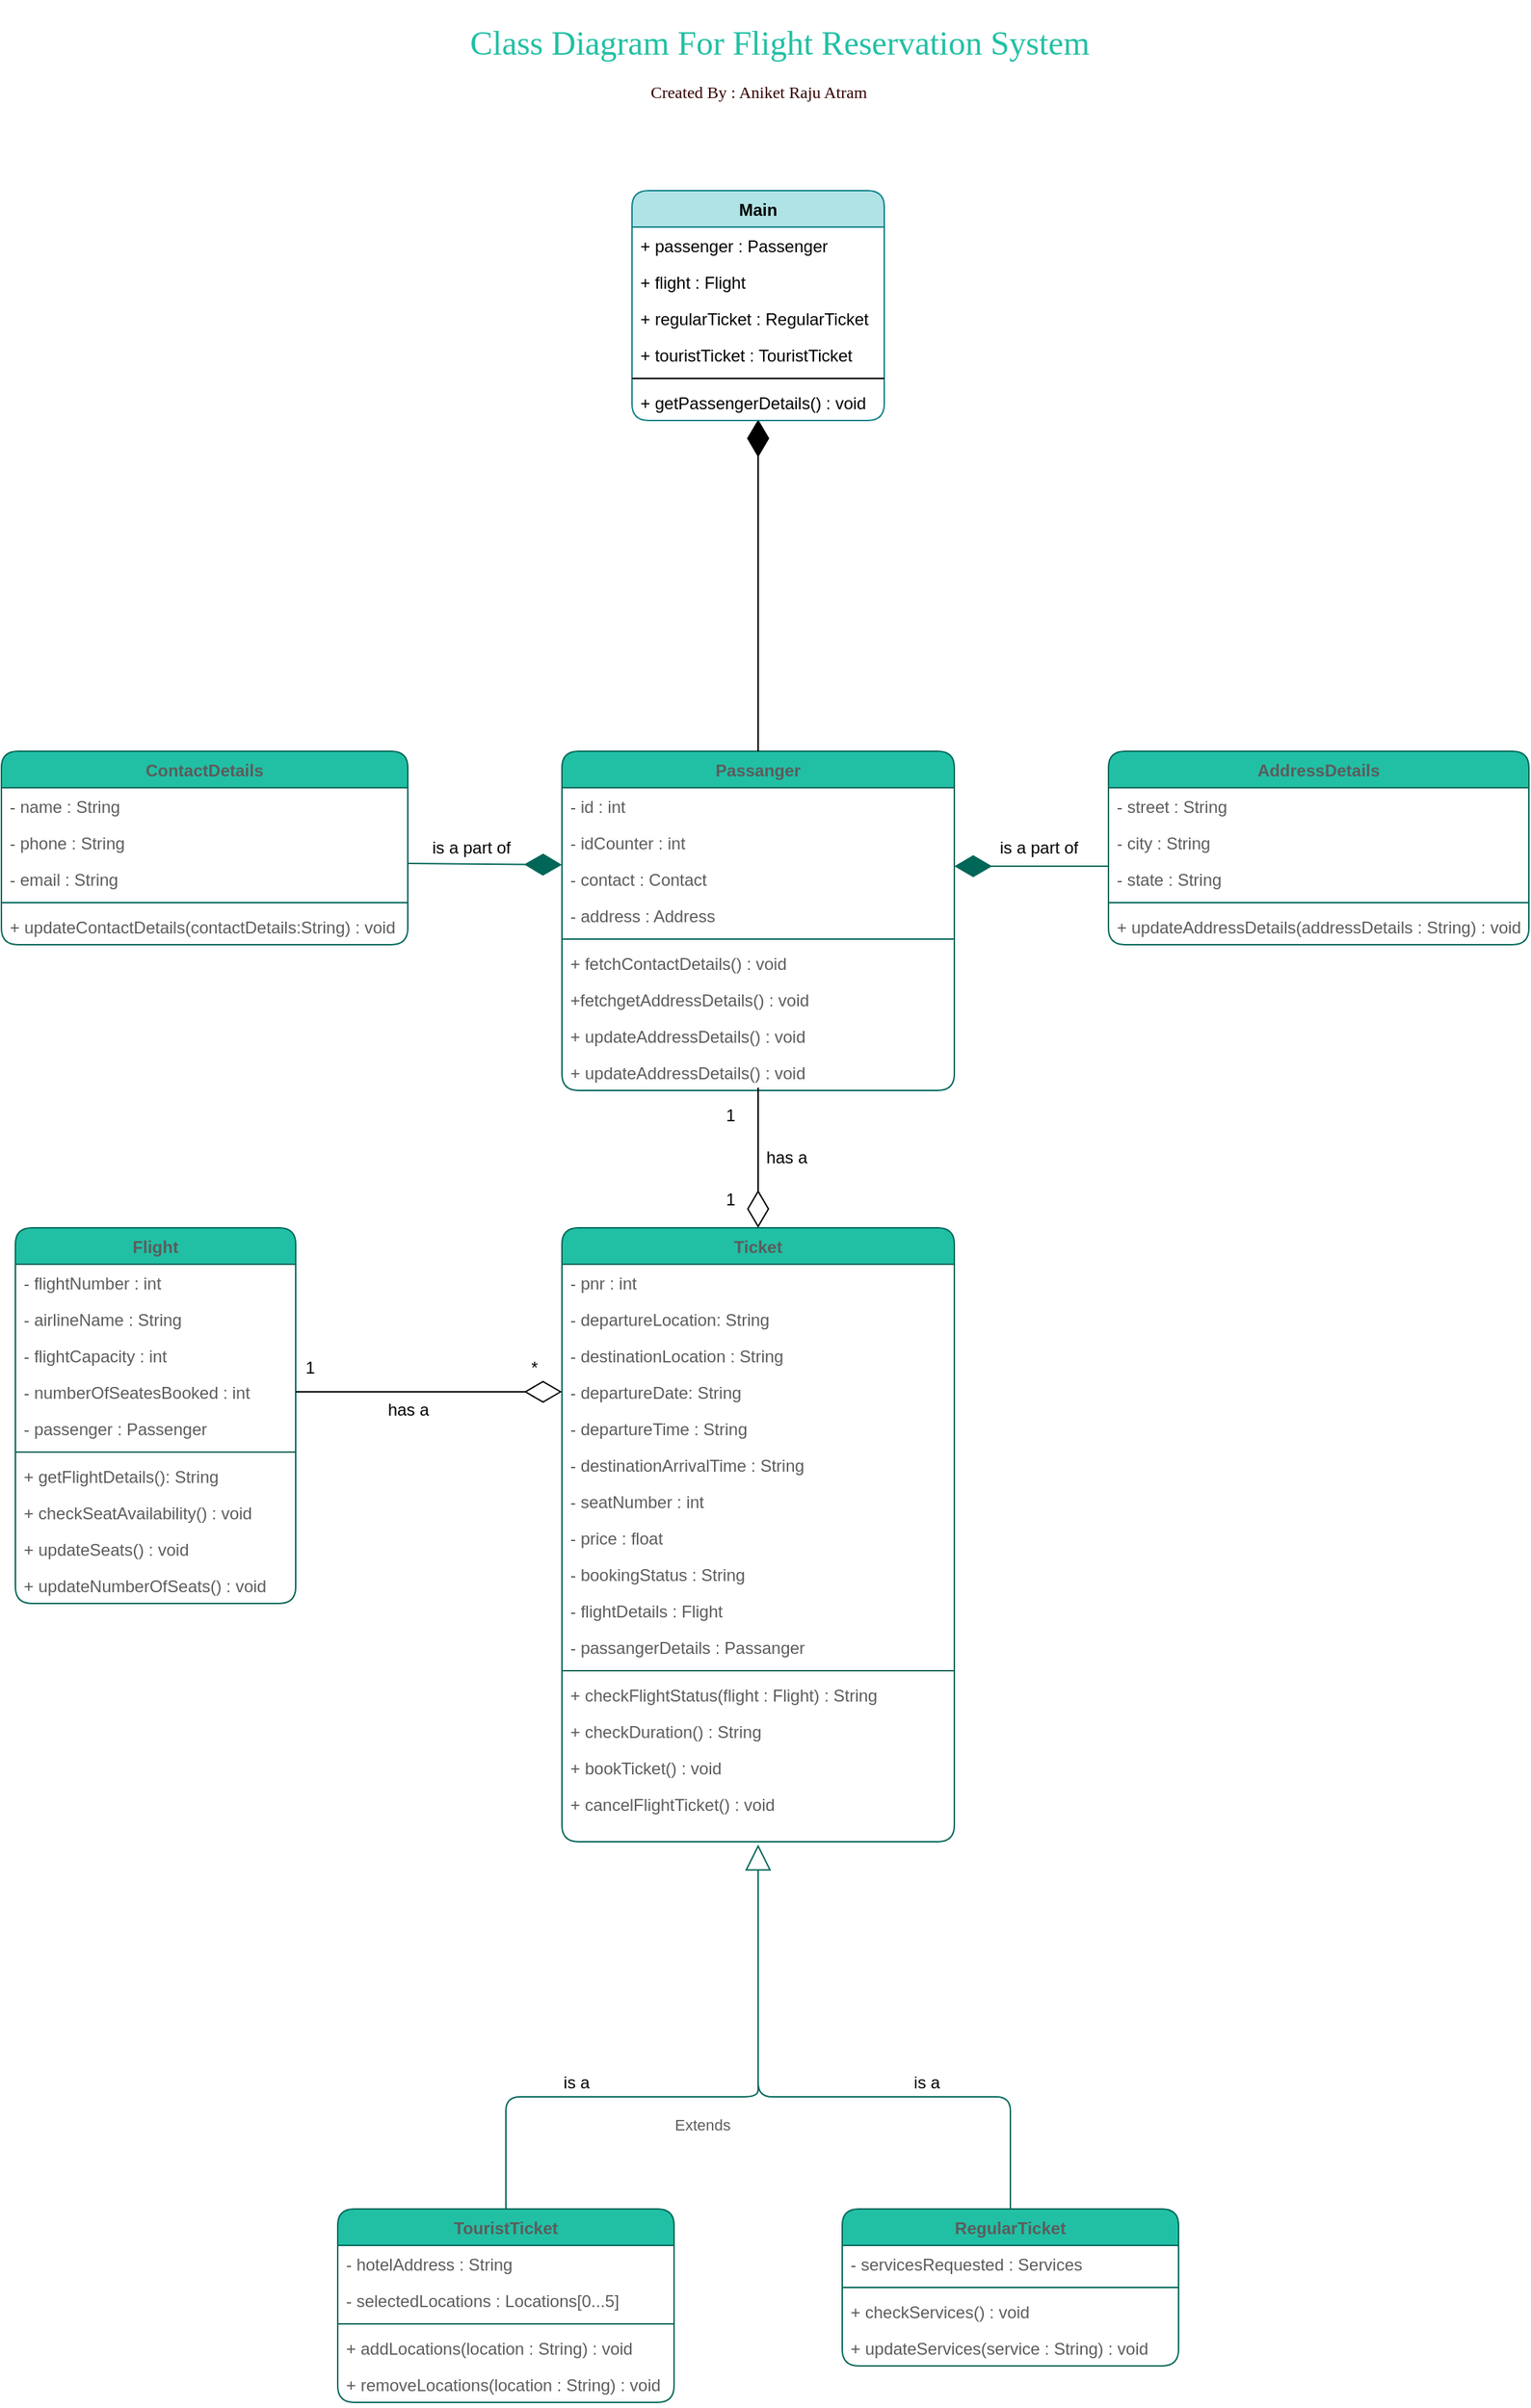 <mxfile version="15.8.7" type="device"><diagram id="C5RBs43oDa-KdzZeNtuy" name="Page-1"><mxGraphModel dx="782" dy="531" grid="1" gridSize="10" guides="1" tooltips="1" connect="1" arrows="1" fold="1" page="1" pageScale="1" pageWidth="827" pageHeight="1169" background="#ffffff" math="0" shadow="0"><root><mxCell id="WIyWlLk6GJQsqaUBKTNV-0"/><mxCell id="WIyWlLk6GJQsqaUBKTNV-1" parent="WIyWlLk6GJQsqaUBKTNV-0"/><mxCell id="W0ep5NZu7rcAExIwhfl0-0" value="Passanger&#10;" style="swimlane;fontStyle=1;align=center;verticalAlign=top;childLayout=stackLayout;horizontal=1;startSize=26;horizontalStack=0;resizeParent=1;resizeParentMax=0;resizeLast=0;collapsible=1;marginBottom=0;fillColor=#21C0A5;strokeColor=#006658;fontColor=#5C5C5C;rounded=1;" parent="WIyWlLk6GJQsqaUBKTNV-1" vertex="1"><mxGeometry x="400" y="560" width="280" height="242" as="geometry"/></mxCell><mxCell id="W0ep5NZu7rcAExIwhfl0-1" value="- id : int" style="text;strokeColor=none;fillColor=none;align=left;verticalAlign=top;spacingLeft=4;spacingRight=4;overflow=hidden;rotatable=0;points=[[0,0.5],[1,0.5]];portConstraint=eastwest;fontColor=#5C5C5C;rounded=1;" parent="W0ep5NZu7rcAExIwhfl0-0" vertex="1"><mxGeometry y="26" width="280" height="26" as="geometry"/></mxCell><mxCell id="dzalIgfqJOCuqTx1SNw7-16" value="- idCounter : int" style="text;strokeColor=none;fillColor=none;align=left;verticalAlign=top;spacingLeft=4;spacingRight=4;overflow=hidden;rotatable=0;points=[[0,0.5],[1,0.5]];portConstraint=eastwest;fontColor=#5C5C5C;rounded=1;" vertex="1" parent="W0ep5NZu7rcAExIwhfl0-0"><mxGeometry y="52" width="280" height="26" as="geometry"/></mxCell><mxCell id="dzalIgfqJOCuqTx1SNw7-14" value="- contact : Contact" style="text;strokeColor=none;fillColor=none;align=left;verticalAlign=top;spacingLeft=4;spacingRight=4;overflow=hidden;rotatable=0;points=[[0,0.5],[1,0.5]];portConstraint=eastwest;fontColor=#5C5C5C;rounded=1;" vertex="1" parent="W0ep5NZu7rcAExIwhfl0-0"><mxGeometry y="78" width="280" height="26" as="geometry"/></mxCell><mxCell id="W0ep5NZu7rcAExIwhfl0-8" value="- address : Address" style="text;strokeColor=none;fillColor=none;align=left;verticalAlign=top;spacingLeft=4;spacingRight=4;overflow=hidden;rotatable=0;points=[[0,0.5],[1,0.5]];portConstraint=eastwest;fontColor=#5C5C5C;rounded=1;" parent="W0ep5NZu7rcAExIwhfl0-0" vertex="1"><mxGeometry y="104" width="280" height="26" as="geometry"/></mxCell><mxCell id="W0ep5NZu7rcAExIwhfl0-2" value="" style="line;strokeWidth=1;fillColor=none;align=left;verticalAlign=middle;spacingTop=-1;spacingLeft=3;spacingRight=3;rotatable=0;labelPosition=right;points=[];portConstraint=eastwest;strokeColor=#006658;fontColor=#5C5C5C;rounded=1;" parent="W0ep5NZu7rcAExIwhfl0-0" vertex="1"><mxGeometry y="130" width="280" height="8" as="geometry"/></mxCell><mxCell id="W0ep5NZu7rcAExIwhfl0-3" value="+ fetchContactDetails() : void" style="text;strokeColor=none;fillColor=none;align=left;verticalAlign=top;spacingLeft=4;spacingRight=4;overflow=hidden;rotatable=0;points=[[0,0.5],[1,0.5]];portConstraint=eastwest;fontColor=#5C5C5C;rounded=1;" parent="W0ep5NZu7rcAExIwhfl0-0" vertex="1"><mxGeometry y="138" width="280" height="26" as="geometry"/></mxCell><mxCell id="W0ep5NZu7rcAExIwhfl0-9" value="+fetchgetAddressDetails() : void" style="text;strokeColor=none;fillColor=none;align=left;verticalAlign=top;spacingLeft=4;spacingRight=4;overflow=hidden;rotatable=0;points=[[0,0.5],[1,0.5]];portConstraint=eastwest;fontColor=#5C5C5C;rounded=1;" parent="W0ep5NZu7rcAExIwhfl0-0" vertex="1"><mxGeometry y="164" width="280" height="26" as="geometry"/></mxCell><mxCell id="dzalIgfqJOCuqTx1SNw7-11" value="+ updateAddressDetails() : void" style="text;strokeColor=none;fillColor=none;align=left;verticalAlign=top;spacingLeft=4;spacingRight=4;overflow=hidden;rotatable=0;points=[[0,0.5],[1,0.5]];portConstraint=eastwest;fontColor=#5C5C5C;rounded=1;" vertex="1" parent="W0ep5NZu7rcAExIwhfl0-0"><mxGeometry y="190" width="280" height="26" as="geometry"/></mxCell><mxCell id="dzalIgfqJOCuqTx1SNw7-12" value="+ updateAddressDetails() : void" style="text;strokeColor=none;fillColor=none;align=left;verticalAlign=top;spacingLeft=4;spacingRight=4;overflow=hidden;rotatable=0;points=[[0,0.5],[1,0.5]];portConstraint=eastwest;fontColor=#5C5C5C;rounded=1;" vertex="1" parent="W0ep5NZu7rcAExIwhfl0-0"><mxGeometry y="216" width="280" height="26" as="geometry"/></mxCell><mxCell id="UVsKAwQ_UiQAmzkEyvqe-0" value="Flight" style="swimlane;fontStyle=1;align=center;verticalAlign=top;childLayout=stackLayout;horizontal=1;startSize=26;horizontalStack=0;resizeParent=1;resizeParentMax=0;resizeLast=0;collapsible=1;marginBottom=0;fillColor=#21C0A5;strokeColor=#006658;fontColor=#5C5C5C;rounded=1;" parent="WIyWlLk6GJQsqaUBKTNV-1" vertex="1"><mxGeometry x="10" y="900" width="200" height="268" as="geometry"/></mxCell><mxCell id="UVsKAwQ_UiQAmzkEyvqe-1" value="- flightNumber : int" style="text;strokeColor=none;fillColor=none;align=left;verticalAlign=top;spacingLeft=4;spacingRight=4;overflow=hidden;rotatable=0;points=[[0,0.5],[1,0.5]];portConstraint=eastwest;fontColor=#5C5C5C;rounded=1;" parent="UVsKAwQ_UiQAmzkEyvqe-0" vertex="1"><mxGeometry y="26" width="200" height="26" as="geometry"/></mxCell><mxCell id="0I-YnB1xyNFlNhcBP9k2-11" value="- airlineName : String" style="text;strokeColor=none;fillColor=none;align=left;verticalAlign=top;spacingLeft=4;spacingRight=4;overflow=hidden;rotatable=0;points=[[0,0.5],[1,0.5]];portConstraint=eastwest;fontColor=#5C5C5C;rounded=1;" parent="UVsKAwQ_UiQAmzkEyvqe-0" vertex="1"><mxGeometry y="52" width="200" height="26" as="geometry"/></mxCell><mxCell id="0I-YnB1xyNFlNhcBP9k2-12" value="- flightCapacity : int" style="text;strokeColor=none;fillColor=none;align=left;verticalAlign=top;spacingLeft=4;spacingRight=4;overflow=hidden;rotatable=0;points=[[0,0.5],[1,0.5]];portConstraint=eastwest;fontColor=#5C5C5C;rounded=1;" parent="UVsKAwQ_UiQAmzkEyvqe-0" vertex="1"><mxGeometry y="78" width="200" height="26" as="geometry"/></mxCell><mxCell id="0I-YnB1xyNFlNhcBP9k2-13" value="- numberOfSeatesBooked : int" style="text;strokeColor=none;fillColor=none;align=left;verticalAlign=top;spacingLeft=4;spacingRight=4;overflow=hidden;rotatable=0;points=[[0,0.5],[1,0.5]];portConstraint=eastwest;fontColor=#5C5C5C;rounded=1;" parent="UVsKAwQ_UiQAmzkEyvqe-0" vertex="1"><mxGeometry y="104" width="200" height="26" as="geometry"/></mxCell><mxCell id="dzalIgfqJOCuqTx1SNw7-17" value="- passenger : Passenger" style="text;strokeColor=none;fillColor=none;align=left;verticalAlign=top;spacingLeft=4;spacingRight=4;overflow=hidden;rotatable=0;points=[[0,0.5],[1,0.5]];portConstraint=eastwest;fontColor=#5C5C5C;rounded=1;" vertex="1" parent="UVsKAwQ_UiQAmzkEyvqe-0"><mxGeometry y="130" width="200" height="26" as="geometry"/></mxCell><mxCell id="UVsKAwQ_UiQAmzkEyvqe-2" value="" style="line;strokeWidth=1;fillColor=none;align=left;verticalAlign=middle;spacingTop=-1;spacingLeft=3;spacingRight=3;rotatable=0;labelPosition=right;points=[];portConstraint=eastwest;strokeColor=#006658;fontColor=#5C5C5C;rounded=1;" parent="UVsKAwQ_UiQAmzkEyvqe-0" vertex="1"><mxGeometry y="156" width="200" height="8" as="geometry"/></mxCell><mxCell id="UVsKAwQ_UiQAmzkEyvqe-3" value="+ getFlightDetails(): String" style="text;strokeColor=none;fillColor=none;align=left;verticalAlign=top;spacingLeft=4;spacingRight=4;overflow=hidden;rotatable=0;points=[[0,0.5],[1,0.5]];portConstraint=eastwest;fontColor=#5C5C5C;rounded=1;" parent="UVsKAwQ_UiQAmzkEyvqe-0" vertex="1"><mxGeometry y="164" width="200" height="26" as="geometry"/></mxCell><mxCell id="0I-YnB1xyNFlNhcBP9k2-14" value="+ checkSeatAvailability() : void" style="text;strokeColor=none;fillColor=none;align=left;verticalAlign=top;spacingLeft=4;spacingRight=4;overflow=hidden;rotatable=0;points=[[0,0.5],[1,0.5]];portConstraint=eastwest;fontColor=#5C5C5C;rounded=1;" parent="UVsKAwQ_UiQAmzkEyvqe-0" vertex="1"><mxGeometry y="190" width="200" height="26" as="geometry"/></mxCell><mxCell id="dzalIgfqJOCuqTx1SNw7-19" value="+ updateSeats() : void" style="text;strokeColor=none;fillColor=none;align=left;verticalAlign=top;spacingLeft=4;spacingRight=4;overflow=hidden;rotatable=0;points=[[0,0.5],[1,0.5]];portConstraint=eastwest;fontColor=#5C5C5C;rounded=1;" vertex="1" parent="UVsKAwQ_UiQAmzkEyvqe-0"><mxGeometry y="216" width="200" height="26" as="geometry"/></mxCell><mxCell id="0I-YnB1xyNFlNhcBP9k2-15" value="+ updateNumberOfSeats() : void" style="text;strokeColor=none;fillColor=none;align=left;verticalAlign=top;spacingLeft=4;spacingRight=4;overflow=hidden;rotatable=0;points=[[0,0.5],[1,0.5]];portConstraint=eastwest;fontColor=#5C5C5C;rounded=1;" parent="UVsKAwQ_UiQAmzkEyvqe-0" vertex="1"><mxGeometry y="242" width="200" height="26" as="geometry"/></mxCell><mxCell id="UVsKAwQ_UiQAmzkEyvqe-8" value="RegularTicket" style="swimlane;fontStyle=1;align=center;verticalAlign=top;childLayout=stackLayout;horizontal=1;startSize=26;horizontalStack=0;resizeParent=1;resizeParentMax=0;resizeLast=0;collapsible=1;marginBottom=0;fillColor=#21C0A5;strokeColor=#006658;fontColor=#5C5C5C;rounded=1;" parent="WIyWlLk6GJQsqaUBKTNV-1" vertex="1"><mxGeometry x="600" y="1600" width="240" height="112" as="geometry"/></mxCell><mxCell id="UVsKAwQ_UiQAmzkEyvqe-9" value="- servicesRequested : Services" style="text;strokeColor=none;fillColor=none;align=left;verticalAlign=top;spacingLeft=4;spacingRight=4;overflow=hidden;rotatable=0;points=[[0,0.5],[1,0.5]];portConstraint=eastwest;fontColor=#5C5C5C;rounded=1;" parent="UVsKAwQ_UiQAmzkEyvqe-8" vertex="1"><mxGeometry y="26" width="240" height="26" as="geometry"/></mxCell><mxCell id="UVsKAwQ_UiQAmzkEyvqe-10" value="" style="line;strokeWidth=1;fillColor=none;align=left;verticalAlign=middle;spacingTop=-1;spacingLeft=3;spacingRight=3;rotatable=0;labelPosition=right;points=[];portConstraint=eastwest;strokeColor=#006658;fontColor=#5C5C5C;rounded=1;" parent="UVsKAwQ_UiQAmzkEyvqe-8" vertex="1"><mxGeometry y="52" width="240" height="8" as="geometry"/></mxCell><mxCell id="UVsKAwQ_UiQAmzkEyvqe-11" value="+ checkServices() : void" style="text;strokeColor=none;fillColor=none;align=left;verticalAlign=top;spacingLeft=4;spacingRight=4;overflow=hidden;rotatable=0;points=[[0,0.5],[1,0.5]];portConstraint=eastwest;fontColor=#5C5C5C;rounded=1;" parent="UVsKAwQ_UiQAmzkEyvqe-8" vertex="1"><mxGeometry y="60" width="240" height="26" as="geometry"/></mxCell><mxCell id="0I-YnB1xyNFlNhcBP9k2-6" value="+ updateServices(service : String) : void" style="text;strokeColor=none;fillColor=none;align=left;verticalAlign=top;spacingLeft=4;spacingRight=4;overflow=hidden;rotatable=0;points=[[0,0.5],[1,0.5]];portConstraint=eastwest;fontColor=#5C5C5C;rounded=1;" parent="UVsKAwQ_UiQAmzkEyvqe-8" vertex="1"><mxGeometry y="86" width="240" height="26" as="geometry"/></mxCell><mxCell id="UVsKAwQ_UiQAmzkEyvqe-12" value="TouristTicket" style="swimlane;fontStyle=1;align=center;verticalAlign=top;childLayout=stackLayout;horizontal=1;startSize=26;horizontalStack=0;resizeParent=1;resizeParentMax=0;resizeLast=0;collapsible=1;marginBottom=0;fillColor=#21C0A5;strokeColor=#006658;fontColor=#5C5C5C;rounded=1;" parent="WIyWlLk6GJQsqaUBKTNV-1" vertex="1"><mxGeometry x="240" y="1600" width="240" height="138" as="geometry"/></mxCell><mxCell id="UVsKAwQ_UiQAmzkEyvqe-13" value="- hotelAddress : String" style="text;strokeColor=none;fillColor=none;align=left;verticalAlign=top;spacingLeft=4;spacingRight=4;overflow=hidden;rotatable=0;points=[[0,0.5],[1,0.5]];portConstraint=eastwest;fontColor=#5C5C5C;rounded=1;" parent="UVsKAwQ_UiQAmzkEyvqe-12" vertex="1"><mxGeometry y="26" width="240" height="26" as="geometry"/></mxCell><mxCell id="0I-YnB1xyNFlNhcBP9k2-4" value="- selectedLocations : Locations[0...5]" style="text;strokeColor=none;fillColor=none;align=left;verticalAlign=top;spacingLeft=4;spacingRight=4;overflow=hidden;rotatable=0;points=[[0,0.5],[1,0.5]];portConstraint=eastwest;fontColor=#5C5C5C;rounded=1;" parent="UVsKAwQ_UiQAmzkEyvqe-12" vertex="1"><mxGeometry y="52" width="240" height="26" as="geometry"/></mxCell><mxCell id="UVsKAwQ_UiQAmzkEyvqe-14" value="" style="line;strokeWidth=1;fillColor=none;align=left;verticalAlign=middle;spacingTop=-1;spacingLeft=3;spacingRight=3;rotatable=0;labelPosition=right;points=[];portConstraint=eastwest;strokeColor=#006658;fontColor=#5C5C5C;rounded=1;" parent="UVsKAwQ_UiQAmzkEyvqe-12" vertex="1"><mxGeometry y="78" width="240" height="8" as="geometry"/></mxCell><mxCell id="UVsKAwQ_UiQAmzkEyvqe-15" value="+ addLocations(location : String) : void" style="text;strokeColor=none;fillColor=none;align=left;verticalAlign=top;spacingLeft=4;spacingRight=4;overflow=hidden;rotatable=0;points=[[0,0.5],[1,0.5]];portConstraint=eastwest;fontColor=#5C5C5C;rounded=1;" parent="UVsKAwQ_UiQAmzkEyvqe-12" vertex="1"><mxGeometry y="86" width="240" height="26" as="geometry"/></mxCell><mxCell id="0I-YnB1xyNFlNhcBP9k2-5" value="+ removeLocations(location : String) : void" style="text;strokeColor=none;fillColor=none;align=left;verticalAlign=top;spacingLeft=4;spacingRight=4;overflow=hidden;rotatable=0;points=[[0,0.5],[1,0.5]];portConstraint=eastwest;fontColor=#5C5C5C;rounded=1;" parent="UVsKAwQ_UiQAmzkEyvqe-12" vertex="1"><mxGeometry y="112" width="240" height="26" as="geometry"/></mxCell><mxCell id="UVsKAwQ_UiQAmzkEyvqe-16" value="ContactDetails" style="swimlane;fontStyle=1;align=center;verticalAlign=top;childLayout=stackLayout;horizontal=1;startSize=26;horizontalStack=0;resizeParent=1;resizeParentMax=0;resizeLast=0;collapsible=1;marginBottom=0;fillColor=#21C0A5;strokeColor=#006658;fontColor=#5C5C5C;rounded=1;" parent="WIyWlLk6GJQsqaUBKTNV-1" vertex="1"><mxGeometry y="560" width="290" height="138" as="geometry"/></mxCell><mxCell id="UVsKAwQ_UiQAmzkEyvqe-25" value="- name : String" style="text;strokeColor=none;fillColor=none;align=left;verticalAlign=top;spacingLeft=4;spacingRight=4;overflow=hidden;rotatable=0;points=[[0,0.5],[1,0.5]];portConstraint=eastwest;fontColor=#5C5C5C;rounded=1;" parent="UVsKAwQ_UiQAmzkEyvqe-16" vertex="1"><mxGeometry y="26" width="290" height="26" as="geometry"/></mxCell><mxCell id="UVsKAwQ_UiQAmzkEyvqe-24" value="- phone : String" style="text;strokeColor=none;fillColor=none;align=left;verticalAlign=top;spacingLeft=4;spacingRight=4;overflow=hidden;rotatable=0;points=[[0,0.5],[1,0.5]];portConstraint=eastwest;fontColor=#5C5C5C;rounded=1;" parent="UVsKAwQ_UiQAmzkEyvqe-16" vertex="1"><mxGeometry y="52" width="290" height="26" as="geometry"/></mxCell><mxCell id="UVsKAwQ_UiQAmzkEyvqe-26" value="- email : String" style="text;strokeColor=none;fillColor=none;align=left;verticalAlign=top;spacingLeft=4;spacingRight=4;overflow=hidden;rotatable=0;points=[[0,0.5],[1,0.5]];portConstraint=eastwest;fontColor=#5C5C5C;rounded=1;" parent="UVsKAwQ_UiQAmzkEyvqe-16" vertex="1"><mxGeometry y="78" width="290" height="26" as="geometry"/></mxCell><mxCell id="UVsKAwQ_UiQAmzkEyvqe-18" value="" style="line;strokeWidth=1;fillColor=none;align=left;verticalAlign=middle;spacingTop=-1;spacingLeft=3;spacingRight=3;rotatable=0;labelPosition=right;points=[];portConstraint=eastwest;strokeColor=#006658;fontColor=#5C5C5C;rounded=1;" parent="UVsKAwQ_UiQAmzkEyvqe-16" vertex="1"><mxGeometry y="104" width="290" height="8" as="geometry"/></mxCell><mxCell id="UVsKAwQ_UiQAmzkEyvqe-30" value="+ updateContactDetails(contactDetails:String) : void" style="text;strokeColor=none;fillColor=none;align=left;verticalAlign=top;spacingLeft=4;spacingRight=4;overflow=hidden;rotatable=0;points=[[0,0.5],[1,0.5]];portConstraint=eastwest;fontColor=#5C5C5C;rounded=1;" parent="UVsKAwQ_UiQAmzkEyvqe-16" vertex="1"><mxGeometry y="112" width="290" height="26" as="geometry"/></mxCell><mxCell id="UVsKAwQ_UiQAmzkEyvqe-20" value="AddressDetails" style="swimlane;fontStyle=1;align=center;verticalAlign=top;childLayout=stackLayout;horizontal=1;startSize=26;horizontalStack=0;resizeParent=1;resizeParentMax=0;resizeLast=0;collapsible=1;marginBottom=0;fillColor=#21C0A5;strokeColor=#006658;fontColor=#5C5C5C;rounded=1;" parent="WIyWlLk6GJQsqaUBKTNV-1" vertex="1"><mxGeometry x="790" y="560" width="300" height="138" as="geometry"/></mxCell><mxCell id="UVsKAwQ_UiQAmzkEyvqe-27" value="- street : String" style="text;strokeColor=none;fillColor=none;align=left;verticalAlign=top;spacingLeft=4;spacingRight=4;overflow=hidden;rotatable=0;points=[[0,0.5],[1,0.5]];portConstraint=eastwest;fontColor=#5C5C5C;rounded=1;" parent="UVsKAwQ_UiQAmzkEyvqe-20" vertex="1"><mxGeometry y="26" width="300" height="26" as="geometry"/></mxCell><mxCell id="UVsKAwQ_UiQAmzkEyvqe-28" value="- city : String" style="text;strokeColor=none;fillColor=none;align=left;verticalAlign=top;spacingLeft=4;spacingRight=4;overflow=hidden;rotatable=0;points=[[0,0.5],[1,0.5]];portConstraint=eastwest;fontColor=#5C5C5C;rounded=1;" parent="UVsKAwQ_UiQAmzkEyvqe-20" vertex="1"><mxGeometry y="52" width="300" height="26" as="geometry"/></mxCell><mxCell id="UVsKAwQ_UiQAmzkEyvqe-21" value="- state : String" style="text;strokeColor=none;fillColor=none;align=left;verticalAlign=top;spacingLeft=4;spacingRight=4;overflow=hidden;rotatable=0;points=[[0,0.5],[1,0.5]];portConstraint=eastwest;fontColor=#5C5C5C;rounded=1;" parent="UVsKAwQ_UiQAmzkEyvqe-20" vertex="1"><mxGeometry y="78" width="300" height="26" as="geometry"/></mxCell><mxCell id="UVsKAwQ_UiQAmzkEyvqe-22" value="" style="line;strokeWidth=1;fillColor=none;align=left;verticalAlign=middle;spacingTop=-1;spacingLeft=3;spacingRight=3;rotatable=0;labelPosition=right;points=[];portConstraint=eastwest;strokeColor=#006658;fontColor=#5C5C5C;rounded=1;" parent="UVsKAwQ_UiQAmzkEyvqe-20" vertex="1"><mxGeometry y="104" width="300" height="8" as="geometry"/></mxCell><mxCell id="UVsKAwQ_UiQAmzkEyvqe-29" value="+ updateAddressDetails(addressDetails : String) : void" style="text;strokeColor=none;fillColor=none;align=left;verticalAlign=top;spacingLeft=4;spacingRight=4;overflow=hidden;rotatable=0;points=[[0,0.5],[1,0.5]];portConstraint=eastwest;fontColor=#5C5C5C;rounded=1;" parent="UVsKAwQ_UiQAmzkEyvqe-20" vertex="1"><mxGeometry y="112" width="300" height="26" as="geometry"/></mxCell><mxCell id="UVsKAwQ_UiQAmzkEyvqe-31" value="" style="endArrow=diamondThin;endFill=1;endSize=24;html=1;strokeColor=#006658;fontColor=#5C5C5C;" parent="WIyWlLk6GJQsqaUBKTNV-1" edge="1"><mxGeometry width="160" relative="1" as="geometry"><mxPoint x="290" y="640" as="sourcePoint"/><mxPoint x="400" y="641" as="targetPoint"/></mxGeometry></mxCell><mxCell id="UVsKAwQ_UiQAmzkEyvqe-34" value="Ticket" style="swimlane;fontStyle=1;align=center;verticalAlign=top;childLayout=stackLayout;horizontal=1;startSize=26;horizontalStack=0;resizeParent=1;resizeParentMax=0;resizeLast=0;collapsible=1;marginBottom=0;fillColor=#21C0A5;strokeColor=#006658;fontColor=#5C5C5C;rounded=1;" parent="WIyWlLk6GJQsqaUBKTNV-1" vertex="1"><mxGeometry x="400" y="900" width="280" height="438" as="geometry"/></mxCell><mxCell id="UVsKAwQ_UiQAmzkEyvqe-35" value="- pnr : int" style="text;strokeColor=none;fillColor=none;align=left;verticalAlign=top;spacingLeft=4;spacingRight=4;overflow=hidden;rotatable=0;points=[[0,0.5],[1,0.5]];portConstraint=eastwest;fontColor=#5C5C5C;rounded=1;" parent="UVsKAwQ_UiQAmzkEyvqe-34" vertex="1"><mxGeometry y="26" width="280" height="26" as="geometry"/></mxCell><mxCell id="UVsKAwQ_UiQAmzkEyvqe-43" value="- departureLocation: String" style="text;strokeColor=none;fillColor=none;align=left;verticalAlign=top;spacingLeft=4;spacingRight=4;overflow=hidden;rotatable=0;points=[[0,0.5],[1,0.5]];portConstraint=eastwest;fontColor=#5C5C5C;rounded=1;" parent="UVsKAwQ_UiQAmzkEyvqe-34" vertex="1"><mxGeometry y="52" width="280" height="26" as="geometry"/></mxCell><mxCell id="UVsKAwQ_UiQAmzkEyvqe-44" value="- destinationLocation : String" style="text;strokeColor=none;fillColor=none;align=left;verticalAlign=top;spacingLeft=4;spacingRight=4;overflow=hidden;rotatable=0;points=[[0,0.5],[1,0.5]];portConstraint=eastwest;fontColor=#5C5C5C;rounded=1;" parent="UVsKAwQ_UiQAmzkEyvqe-34" vertex="1"><mxGeometry y="78" width="280" height="26" as="geometry"/></mxCell><mxCell id="UVsKAwQ_UiQAmzkEyvqe-45" value="- departureDate: String" style="text;strokeColor=none;fillColor=none;align=left;verticalAlign=top;spacingLeft=4;spacingRight=4;overflow=hidden;rotatable=0;points=[[0,0.5],[1,0.5]];portConstraint=eastwest;fontColor=#5C5C5C;rounded=1;" parent="UVsKAwQ_UiQAmzkEyvqe-34" vertex="1"><mxGeometry y="104" width="280" height="26" as="geometry"/></mxCell><mxCell id="UVsKAwQ_UiQAmzkEyvqe-46" value="- departureTime : String" style="text;strokeColor=none;fillColor=none;align=left;verticalAlign=top;spacingLeft=4;spacingRight=4;overflow=hidden;rotatable=0;points=[[0,0.5],[1,0.5]];portConstraint=eastwest;fontColor=#5C5C5C;rounded=1;" parent="UVsKAwQ_UiQAmzkEyvqe-34" vertex="1"><mxGeometry y="130" width="280" height="26" as="geometry"/></mxCell><mxCell id="dzalIgfqJOCuqTx1SNw7-20" value="- destinationArrivalTime : String" style="text;strokeColor=none;fillColor=none;align=left;verticalAlign=top;spacingLeft=4;spacingRight=4;overflow=hidden;rotatable=0;points=[[0,0.5],[1,0.5]];portConstraint=eastwest;fontColor=#5C5C5C;rounded=1;" vertex="1" parent="UVsKAwQ_UiQAmzkEyvqe-34"><mxGeometry y="156" width="280" height="26" as="geometry"/></mxCell><mxCell id="UVsKAwQ_UiQAmzkEyvqe-48" value="- seatNumber : int" style="text;strokeColor=none;fillColor=none;align=left;verticalAlign=top;spacingLeft=4;spacingRight=4;overflow=hidden;rotatable=0;points=[[0,0.5],[1,0.5]];portConstraint=eastwest;fontColor=#5C5C5C;rounded=1;" parent="UVsKAwQ_UiQAmzkEyvqe-34" vertex="1"><mxGeometry y="182" width="280" height="26" as="geometry"/></mxCell><mxCell id="UVsKAwQ_UiQAmzkEyvqe-49" value="- price : float" style="text;strokeColor=none;fillColor=none;align=left;verticalAlign=top;spacingLeft=4;spacingRight=4;overflow=hidden;rotatable=0;points=[[0,0.5],[1,0.5]];portConstraint=eastwest;fontColor=#5C5C5C;rounded=1;" parent="UVsKAwQ_UiQAmzkEyvqe-34" vertex="1"><mxGeometry y="208" width="280" height="26" as="geometry"/></mxCell><mxCell id="dzalIgfqJOCuqTx1SNw7-13" value="- bookingStatus : String" style="text;strokeColor=none;fillColor=none;align=left;verticalAlign=top;spacingLeft=4;spacingRight=4;overflow=hidden;rotatable=0;points=[[0,0.5],[1,0.5]];portConstraint=eastwest;fontColor=#5C5C5C;rounded=1;" vertex="1" parent="UVsKAwQ_UiQAmzkEyvqe-34"><mxGeometry y="234" width="280" height="26" as="geometry"/></mxCell><mxCell id="UVsKAwQ_UiQAmzkEyvqe-53" value="- flightDetails : Flight" style="text;strokeColor=none;fillColor=none;align=left;verticalAlign=top;spacingLeft=4;spacingRight=4;overflow=hidden;rotatable=0;points=[[0,0.5],[1,0.5]];portConstraint=eastwest;fontColor=#5C5C5C;rounded=1;" parent="UVsKAwQ_UiQAmzkEyvqe-34" vertex="1"><mxGeometry y="260" width="280" height="26" as="geometry"/></mxCell><mxCell id="UVsKAwQ_UiQAmzkEyvqe-47" value="- passangerDetails : Passanger" style="text;strokeColor=none;fillColor=none;align=left;verticalAlign=top;spacingLeft=4;spacingRight=4;overflow=hidden;rotatable=0;points=[[0,0.5],[1,0.5]];portConstraint=eastwest;fontColor=#5C5C5C;rounded=1;" parent="UVsKAwQ_UiQAmzkEyvqe-34" vertex="1"><mxGeometry y="286" width="280" height="26" as="geometry"/></mxCell><mxCell id="UVsKAwQ_UiQAmzkEyvqe-36" value="" style="line;strokeWidth=1;fillColor=none;align=left;verticalAlign=middle;spacingTop=-1;spacingLeft=3;spacingRight=3;rotatable=0;labelPosition=right;points=[];portConstraint=eastwest;strokeColor=#006658;fontColor=#5C5C5C;rounded=1;" parent="UVsKAwQ_UiQAmzkEyvqe-34" vertex="1"><mxGeometry y="312" width="280" height="8" as="geometry"/></mxCell><mxCell id="UVsKAwQ_UiQAmzkEyvqe-37" value="+ checkFlightStatus(flight : Flight) : String" style="text;strokeColor=none;fillColor=none;align=left;verticalAlign=top;spacingLeft=4;spacingRight=4;overflow=hidden;rotatable=0;points=[[0,0.5],[1,0.5]];portConstraint=eastwest;fontColor=#5C5C5C;rounded=1;" parent="UVsKAwQ_UiQAmzkEyvqe-34" vertex="1"><mxGeometry y="320" width="280" height="26" as="geometry"/></mxCell><mxCell id="UVsKAwQ_UiQAmzkEyvqe-51" value="+ checkDuration() : String" style="text;strokeColor=none;fillColor=none;align=left;verticalAlign=top;spacingLeft=4;spacingRight=4;overflow=hidden;rotatable=0;points=[[0,0.5],[1,0.5]];portConstraint=eastwest;fontColor=#5C5C5C;rounded=1;" parent="UVsKAwQ_UiQAmzkEyvqe-34" vertex="1"><mxGeometry y="346" width="280" height="26" as="geometry"/></mxCell><mxCell id="dzalIgfqJOCuqTx1SNw7-18" value="+ bookTicket() : void" style="text;strokeColor=none;fillColor=none;align=left;verticalAlign=top;spacingLeft=4;spacingRight=4;overflow=hidden;rotatable=0;points=[[0,0.5],[1,0.5]];portConstraint=eastwest;fontColor=#5C5C5C;rounded=1;" vertex="1" parent="UVsKAwQ_UiQAmzkEyvqe-34"><mxGeometry y="372" width="280" height="26" as="geometry"/></mxCell><mxCell id="UVsKAwQ_UiQAmzkEyvqe-52" value="+ cancelFlightTicket() : void" style="text;strokeColor=none;fillColor=none;align=left;verticalAlign=top;spacingLeft=4;spacingRight=4;overflow=hidden;rotatable=0;points=[[0,0.5],[1,0.5]];portConstraint=eastwest;fontColor=#5C5C5C;rounded=1;" parent="UVsKAwQ_UiQAmzkEyvqe-34" vertex="1"><mxGeometry y="398" width="280" height="40" as="geometry"/></mxCell><mxCell id="UVsKAwQ_UiQAmzkEyvqe-55" value="" style="endArrow=diamondThin;endFill=1;endSize=24;html=1;fontColor=#5C5C5C;strokeColor=#006658;fillColor=#21C0A5;" parent="WIyWlLk6GJQsqaUBKTNV-1" edge="1"><mxGeometry width="160" relative="1" as="geometry"><mxPoint x="790" y="642" as="sourcePoint"/><mxPoint x="680" y="641.5" as="targetPoint"/><Array as="points"><mxPoint x="680" y="642"/></Array></mxGeometry></mxCell><mxCell id="UVsKAwQ_UiQAmzkEyvqe-60" value="Extends" style="endArrow=block;endSize=16;endFill=0;html=1;fontColor=#5C5C5C;strokeColor=#006658;fillColor=#21C0A5;" parent="WIyWlLk6GJQsqaUBKTNV-1" edge="1"><mxGeometry x="-0.095" y="-20" width="160" relative="1" as="geometry"><mxPoint x="540" y="1370" as="sourcePoint"/><mxPoint x="540" y="1340" as="targetPoint"/><Array as="points"><mxPoint x="540" y="1520"/></Array><mxPoint x="-20" y="20" as="offset"/></mxGeometry></mxCell><mxCell id="UVsKAwQ_UiQAmzkEyvqe-61" value="" style="endArrow=none;html=1;edgeStyle=orthogonalEdgeStyle;fontColor=#5C5C5C;strokeColor=#006658;fillColor=#21C0A5;entryX=0.5;entryY=0;entryDx=0;entryDy=0;" parent="WIyWlLk6GJQsqaUBKTNV-1" edge="1" target="UVsKAwQ_UiQAmzkEyvqe-12"><mxGeometry relative="1" as="geometry"><mxPoint x="540" y="1510" as="sourcePoint"/><mxPoint x="360" y="1380" as="targetPoint"/><Array as="points"><mxPoint x="540" y="1520"/><mxPoint x="360" y="1520"/></Array></mxGeometry></mxCell><mxCell id="UVsKAwQ_UiQAmzkEyvqe-64" value="" style="endArrow=none;html=1;edgeStyle=orthogonalEdgeStyle;fontColor=#5C5C5C;strokeColor=#006658;fillColor=#21C0A5;entryX=0.5;entryY=0;entryDx=0;entryDy=0;" parent="WIyWlLk6GJQsqaUBKTNV-1" edge="1" target="UVsKAwQ_UiQAmzkEyvqe-8"><mxGeometry relative="1" as="geometry"><mxPoint x="540" y="1450" as="sourcePoint"/><mxPoint x="720" y="1380" as="targetPoint"/><Array as="points"><mxPoint x="540" y="1520"/><mxPoint x="720" y="1520"/></Array></mxGeometry></mxCell><mxCell id="0I-YnB1xyNFlNhcBP9k2-2" value="" style="endArrow=diamondThin;endFill=1;endSize=24;html=1;exitX=0.5;exitY=0;exitDx=0;exitDy=0;entryX=0.5;entryY=0.974;entryDx=0;entryDy=0;entryPerimeter=0;" parent="WIyWlLk6GJQsqaUBKTNV-1" source="W0ep5NZu7rcAExIwhfl0-0" target="dzalIgfqJOCuqTx1SNw7-6" edge="1"><mxGeometry width="160" relative="1" as="geometry"><mxPoint x="540" y="360" as="sourcePoint"/><mxPoint x="540.64" y="362.678" as="targetPoint"/></mxGeometry></mxCell><mxCell id="0I-YnB1xyNFlNhcBP9k2-10" value="" style="endArrow=diamondThin;endFill=0;endSize=24;html=1;entryX=0.5;entryY=0;entryDx=0;entryDy=0;" parent="WIyWlLk6GJQsqaUBKTNV-1" target="UVsKAwQ_UiQAmzkEyvqe-34" edge="1"><mxGeometry width="160" relative="1" as="geometry"><mxPoint x="540" y="800" as="sourcePoint"/><mxPoint x="700" y="820" as="targetPoint"/></mxGeometry></mxCell><mxCell id="0I-YnB1xyNFlNhcBP9k2-16" value="" style="endArrow=diamondThin;endFill=0;endSize=24;html=1;exitX=1;exitY=0.5;exitDx=0;exitDy=0;entryX=0;entryY=0.5;entryDx=0;entryDy=0;" parent="WIyWlLk6GJQsqaUBKTNV-1" source="0I-YnB1xyNFlNhcBP9k2-13" target="UVsKAwQ_UiQAmzkEyvqe-45" edge="1"><mxGeometry width="160" relative="1" as="geometry"><mxPoint x="360" y="947" as="sourcePoint"/><mxPoint x="360" y="890" as="targetPoint"/></mxGeometry></mxCell><mxCell id="0I-YnB1xyNFlNhcBP9k2-19" value="is a part of" style="text;html=1;align=center;verticalAlign=middle;resizable=0;points=[];autosize=1;strokeColor=none;fillColor=none;rounded=1;" parent="WIyWlLk6GJQsqaUBKTNV-1" vertex="1"><mxGeometry x="300" y="619" width="70" height="20" as="geometry"/></mxCell><mxCell id="0I-YnB1xyNFlNhcBP9k2-20" value="is a part of" style="text;html=1;align=center;verticalAlign=middle;resizable=0;points=[];autosize=1;strokeColor=none;fillColor=none;rotation=0;rounded=1;" parent="WIyWlLk6GJQsqaUBKTNV-1" vertex="1"><mxGeometry x="705" y="619" width="70" height="20" as="geometry"/></mxCell><mxCell id="0I-YnB1xyNFlNhcBP9k2-22" value="&lt;h1&gt;&lt;font face=&quot;Tahoma&quot; style=&quot;font-weight: normal&quot; color=&quot;#21c0a4&quot;&gt;Class Diagram For Flight Reservation System&lt;/font&gt;&lt;/h1&gt;" style="text;html=1;align=center;verticalAlign=middle;resizable=0;points=[];autosize=1;strokeColor=none;fillColor=none;" parent="WIyWlLk6GJQsqaUBKTNV-1" vertex="1"><mxGeometry x="310" y="30" width="490" height="50" as="geometry"/></mxCell><mxCell id="0I-YnB1xyNFlNhcBP9k2-23" value="&lt;pre&gt;&lt;font color=&quot;#330000&quot; face=&quot;Verdana&quot; style=&quot;font-weight: normal&quot;&gt;Created By : Aniket Raju Atram&lt;/font&gt;&lt;/pre&gt;" style="text;html=1;align=center;verticalAlign=middle;resizable=0;points=[];autosize=1;strokeColor=none;fillColor=none;" parent="WIyWlLk6GJQsqaUBKTNV-1" vertex="1"><mxGeometry x="435" y="70" width="210" height="40" as="geometry"/></mxCell><mxCell id="dzalIgfqJOCuqTx1SNw7-3" value="Main" style="swimlane;fontStyle=1;align=center;verticalAlign=top;childLayout=stackLayout;horizontal=1;startSize=26;horizontalStack=0;resizeParent=1;resizeParentMax=0;resizeLast=0;collapsible=1;marginBottom=0;rounded=1;fillColor=#b0e3e6;strokeColor=#0e8088;" vertex="1" parent="WIyWlLk6GJQsqaUBKTNV-1"><mxGeometry x="450" y="160" width="180" height="164" as="geometry"/></mxCell><mxCell id="dzalIgfqJOCuqTx1SNw7-4" value="+ passenger : Passenger" style="text;strokeColor=none;fillColor=none;align=left;verticalAlign=top;spacingLeft=4;spacingRight=4;overflow=hidden;rotatable=0;points=[[0,0.5],[1,0.5]];portConstraint=eastwest;" vertex="1" parent="dzalIgfqJOCuqTx1SNw7-3"><mxGeometry y="26" width="180" height="26" as="geometry"/></mxCell><mxCell id="dzalIgfqJOCuqTx1SNw7-7" value="+ flight : Flight" style="text;strokeColor=none;fillColor=none;align=left;verticalAlign=top;spacingLeft=4;spacingRight=4;overflow=hidden;rotatable=0;points=[[0,0.5],[1,0.5]];portConstraint=eastwest;" vertex="1" parent="dzalIgfqJOCuqTx1SNw7-3"><mxGeometry y="52" width="180" height="26" as="geometry"/></mxCell><mxCell id="dzalIgfqJOCuqTx1SNw7-8" value="+ regularTicket : RegularTicket" style="text;strokeColor=none;fillColor=none;align=left;verticalAlign=top;spacingLeft=4;spacingRight=4;overflow=hidden;rotatable=0;points=[[0,0.5],[1,0.5]];portConstraint=eastwest;" vertex="1" parent="dzalIgfqJOCuqTx1SNw7-3"><mxGeometry y="78" width="180" height="26" as="geometry"/></mxCell><mxCell id="dzalIgfqJOCuqTx1SNw7-9" value="+ touristTicket : TouristTicket" style="text;strokeColor=none;fillColor=none;align=left;verticalAlign=top;spacingLeft=4;spacingRight=4;overflow=hidden;rotatable=0;points=[[0,0.5],[1,0.5]];portConstraint=eastwest;" vertex="1" parent="dzalIgfqJOCuqTx1SNw7-3"><mxGeometry y="104" width="180" height="26" as="geometry"/></mxCell><mxCell id="dzalIgfqJOCuqTx1SNw7-5" value="" style="line;strokeWidth=1;fillColor=none;align=left;verticalAlign=middle;spacingTop=-1;spacingLeft=3;spacingRight=3;rotatable=0;labelPosition=right;points=[];portConstraint=eastwest;" vertex="1" parent="dzalIgfqJOCuqTx1SNw7-3"><mxGeometry y="130" width="180" height="8" as="geometry"/></mxCell><mxCell id="dzalIgfqJOCuqTx1SNw7-6" value="+ getPassengerDetails() : void" style="text;strokeColor=none;fillColor=none;align=left;verticalAlign=top;spacingLeft=4;spacingRight=4;overflow=hidden;rotatable=0;points=[[0,0.5],[1,0.5]];portConstraint=eastwest;" vertex="1" parent="dzalIgfqJOCuqTx1SNw7-3"><mxGeometry y="138" width="180" height="26" as="geometry"/></mxCell><mxCell id="dzalIgfqJOCuqTx1SNw7-21" value="has a" style="text;html=1;align=center;verticalAlign=middle;resizable=0;points=[];autosize=1;strokeColor=none;fillColor=none;" vertex="1" parent="WIyWlLk6GJQsqaUBKTNV-1"><mxGeometry x="540" y="840" width="40" height="20" as="geometry"/></mxCell><mxCell id="dzalIgfqJOCuqTx1SNw7-22" value="has a" style="text;html=1;align=center;verticalAlign=middle;resizable=0;points=[];autosize=1;strokeColor=none;fillColor=none;" vertex="1" parent="WIyWlLk6GJQsqaUBKTNV-1"><mxGeometry x="270" y="1020" width="40" height="20" as="geometry"/></mxCell><mxCell id="dzalIgfqJOCuqTx1SNw7-23" value="is a" style="text;html=1;align=center;verticalAlign=middle;resizable=0;points=[];autosize=1;strokeColor=none;fillColor=none;" vertex="1" parent="WIyWlLk6GJQsqaUBKTNV-1"><mxGeometry x="395" y="1500" width="30" height="20" as="geometry"/></mxCell><mxCell id="dzalIgfqJOCuqTx1SNw7-24" value="is a" style="text;html=1;align=center;verticalAlign=middle;resizable=0;points=[];autosize=1;strokeColor=none;fillColor=none;" vertex="1" parent="WIyWlLk6GJQsqaUBKTNV-1"><mxGeometry x="645" y="1500" width="30" height="20" as="geometry"/></mxCell><mxCell id="dzalIgfqJOCuqTx1SNw7-25" value="1" style="text;html=1;align=center;verticalAlign=middle;resizable=0;points=[];autosize=1;strokeColor=none;fillColor=none;" vertex="1" parent="WIyWlLk6GJQsqaUBKTNV-1"><mxGeometry x="210" y="990" width="20" height="20" as="geometry"/></mxCell><mxCell id="dzalIgfqJOCuqTx1SNw7-26" value="*" style="text;html=1;align=center;verticalAlign=middle;resizable=0;points=[];autosize=1;strokeColor=none;fillColor=none;" vertex="1" parent="WIyWlLk6GJQsqaUBKTNV-1"><mxGeometry x="370" y="990" width="20" height="20" as="geometry"/></mxCell><mxCell id="dzalIgfqJOCuqTx1SNw7-27" value="1" style="text;html=1;align=center;verticalAlign=middle;resizable=0;points=[];autosize=1;strokeColor=none;fillColor=none;" vertex="1" parent="WIyWlLk6GJQsqaUBKTNV-1"><mxGeometry x="510" y="810" width="20" height="20" as="geometry"/></mxCell><mxCell id="dzalIgfqJOCuqTx1SNw7-28" value="1" style="text;html=1;align=center;verticalAlign=middle;resizable=0;points=[];autosize=1;strokeColor=none;fillColor=none;" vertex="1" parent="WIyWlLk6GJQsqaUBKTNV-1"><mxGeometry x="510" y="870" width="20" height="20" as="geometry"/></mxCell></root></mxGraphModel></diagram></mxfile>